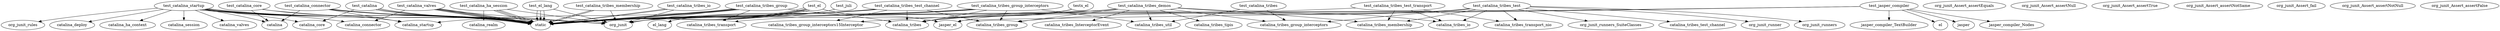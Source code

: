 digraph { 
test_catalina -> catalina_core
test_catalina -> org_junit
test_catalina -> static org_junit_Assert_assertEquals
test_catalina -> static org_junit_Assert_assertNull
test_catalina -> static org_junit_Assert_assertTrue
test_catalina_connector -> catalina
test_catalina_connector -> catalina_startup
test_catalina_connector -> org_junit
test_catalina_connector -> static org_junit_Assert_assertEquals
test_catalina_connector -> static org_junit_Assert_assertTrue
test_catalina_core -> catalina
test_catalina_core -> catalina_startup
test_catalina_core -> org_junit
test_catalina_ha_session -> catalina_realm
test_catalina_ha_session -> org_junit
test_catalina_ha_session -> static org_junit_Assert_assertEquals
test_catalina_ha_session -> static org_junit_Assert_assertNotSame
test_catalina_ha_session -> static org_junit_Assert_fail
test_catalina_startup -> catalina
test_catalina_startup -> catalina_connector
test_catalina_startup -> catalina_core
test_catalina_startup -> catalina_deploy
test_catalina_startup -> catalina_ha_context
test_catalina_startup -> catalina_session
test_catalina_startup -> catalina_valves
test_catalina_startup -> org_junit
test_catalina_startup -> org_junit_rules
test_catalina_startup -> static org_junit_Assert_assertEquals
test_catalina_startup -> static org_junit_Assert_assertNotNull
test_catalina_startup -> static org_junit_Assert_assertNull
test_catalina_startup -> static org_junit_Assert_assertTrue
test_catalina_startup -> static org_junit_Assert_fail
test_catalina_tribes -> catalina_tribes_group_interceptors
test_catalina_tribes -> catalina_tribes_util
test_catalina_tribes_demos -> catalina_tribes
test_catalina_tribes_demos -> catalina_tribes_group
test_catalina_tribes_demos -> catalina_tribes_group_interceptors
test_catalina_tribes_demos -> catalina_tribes_group_interceptors15Interceptor
test_catalina_tribes_demos -> catalina_tribes_InterceptorEvent
test_catalina_tribes_demos -> catalina_tribes_io
test_catalina_tribes_demos -> catalina_tribes_membership
test_catalina_tribes_demos -> catalina_tribes_tipis
test_catalina_tribes_demos -> catalina_tribes_transport
test_catalina_tribes_demos -> catalina_tribes_util
test_catalina_tribes_group -> catalina_startup
test_catalina_tribes_group -> catalina_tribes
test_catalina_tribes_group -> catalina_tribes_transport
test_catalina_tribes_group -> org_junit
test_catalina_tribes_group -> static org_junit_Assert_assertEquals
test_catalina_tribes_group -> static org_junit_Assert_assertFalse
test_catalina_tribes_group -> static org_junit_Assert_assertTrue
test_catalina_tribes_group -> static org_junit_Assert_fail
test_catalina_tribes_group_interceptors -> catalina_tribes
test_catalina_tribes_group_interceptors -> catalina_tribes_group
test_catalina_tribes_group_interceptors -> catalina_tribes_util
test_catalina_tribes_group_interceptors -> org_junit
test_catalina_tribes_group_interceptors -> static org_junit_Assert_assertEquals
test_catalina_tribes_group_interceptors -> static org_junit_Assert_assertFalse
test_catalina_tribes_group_interceptors -> static org_junit_Assert_fail
test_catalina_tribes_io -> org_junit
test_catalina_tribes_io -> static org_junit_Assert_assertEquals
test_catalina_tribes_io -> static org_junit_Assert_assertTrue
test_catalina_tribes_membership -> org_junit
test_catalina_tribes_membership -> static org_junit_Assert_assertFalse
test_catalina_tribes_membership -> static org_junit_Assert_assertTrue
test_catalina_tribes_test -> catalina_tribes
test_catalina_tribes_test -> catalina_tribes_group
test_catalina_tribes_test -> catalina_tribes_group_interceptors
test_catalina_tribes_test -> catalina_tribes_io
test_catalina_tribes_test -> catalina_tribes_membership
test_catalina_tribes_test -> catalina_tribes_test_channel
test_catalina_tribes_test -> catalina_tribes_transport_nio
test_catalina_tribes_test -> org_junit_runner
test_catalina_tribes_test -> org_junit_runners
test_catalina_tribes_test -> org_junit_runners_SuiteClasses
test_catalina_tribes_test_channel -> catalina_tribes
test_catalina_tribes_test_channel -> catalina_tribes_group
test_catalina_tribes_test_channel -> catalina_tribes_group_interceptors15Interceptor
test_catalina_tribes_test_channel -> org_junit
test_catalina_tribes_test_channel -> static org_junit_Assert_assertEquals
test_catalina_tribes_test_channel -> static org_junit_Assert_fail
test_catalina_tribes_test_transport -> catalina_tribes
test_catalina_tribes_test_transport -> catalina_tribes_io
test_catalina_tribes_test_transport -> catalina_tribes_membership
test_catalina_tribes_test_transport -> catalina_tribes_transport_nio
test_catalina_valves -> catalina_connector
test_catalina_valves -> org_junit
test_catalina_valves -> static org_junit_Assert_assertEquals
test_catalina_valves -> static org_junit_Assert_assertFalse
test_catalina_valves -> static org_junit_Assert_assertNotNull
test_catalina_valves -> static org_junit_Assert_assertNull
test_catalina_valves -> static org_junit_Assert_assertTrue
test_el -> el_lang
test_el -> jasper_el
test_el -> org_junit
test_el -> static org_junit_Assert_assertEquals
test_el -> static org_junit_Assert_assertNotNull
test_el -> static org_junit_Assert_assertTrue
test_el -> static org_junit_Assert_fail
test_el_lang -> org_junit
test_el_lang -> static org_junit_Assert_assertEquals
test_el_lang -> static org_junit_Assert_assertNull
test_el_lang -> static org_junit_Assert_assertTrue
test_jasper_compiler -> el
test_jasper_compiler -> jasper
test_jasper_compiler -> jasper_compiler_Nodes
test_jasper_compiler -> jasper_compiler_TextBuilder
test_jasper_compiler -> jasper_el
test_jasper_compiler -> org_junit
test_jasper_compiler -> static org_junit_Assert_assertEquals
test_juli -> org_junit
testx_el -> jasper_el
testx_el -> org_junit
}
